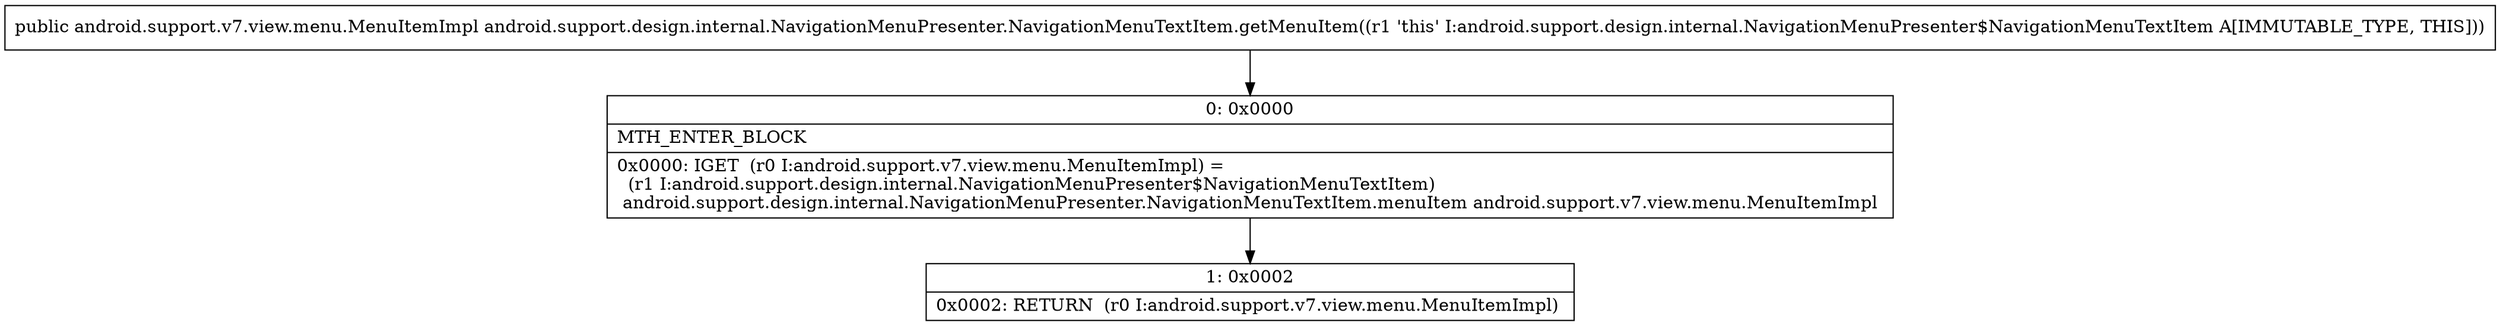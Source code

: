 digraph "CFG forandroid.support.design.internal.NavigationMenuPresenter.NavigationMenuTextItem.getMenuItem()Landroid\/support\/v7\/view\/menu\/MenuItemImpl;" {
Node_0 [shape=record,label="{0\:\ 0x0000|MTH_ENTER_BLOCK\l|0x0000: IGET  (r0 I:android.support.v7.view.menu.MenuItemImpl) = \l  (r1 I:android.support.design.internal.NavigationMenuPresenter$NavigationMenuTextItem)\l android.support.design.internal.NavigationMenuPresenter.NavigationMenuTextItem.menuItem android.support.v7.view.menu.MenuItemImpl \l}"];
Node_1 [shape=record,label="{1\:\ 0x0002|0x0002: RETURN  (r0 I:android.support.v7.view.menu.MenuItemImpl) \l}"];
MethodNode[shape=record,label="{public android.support.v7.view.menu.MenuItemImpl android.support.design.internal.NavigationMenuPresenter.NavigationMenuTextItem.getMenuItem((r1 'this' I:android.support.design.internal.NavigationMenuPresenter$NavigationMenuTextItem A[IMMUTABLE_TYPE, THIS])) }"];
MethodNode -> Node_0;
Node_0 -> Node_1;
}

